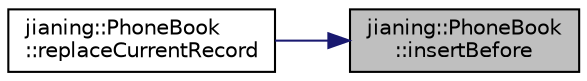 digraph "jianing::PhoneBook::insertBefore"
{
 // LATEX_PDF_SIZE
  edge [fontname="Helvetica",fontsize="10",labelfontname="Helvetica",labelfontsize="10"];
  node [fontname="Helvetica",fontsize="10",shape=record];
  rankdir="RL";
  Node1 [label="jianing::PhoneBook\l::insertBefore",height=0.2,width=0.4,color="black", fillcolor="grey75", style="filled", fontcolor="black",tooltip=" "];
  Node1 -> Node2 [dir="back",color="midnightblue",fontsize="10",style="solid",fontname="Helvetica"];
  Node2 [label="jianing::PhoneBook\l::replaceCurrentRecord",height=0.2,width=0.4,color="black", fillcolor="white", style="filled",URL="$classjianing_1_1_phone_book.html#a55e77ce27d97eb5eb37cfa64ef7815a1",tooltip=" "];
}
